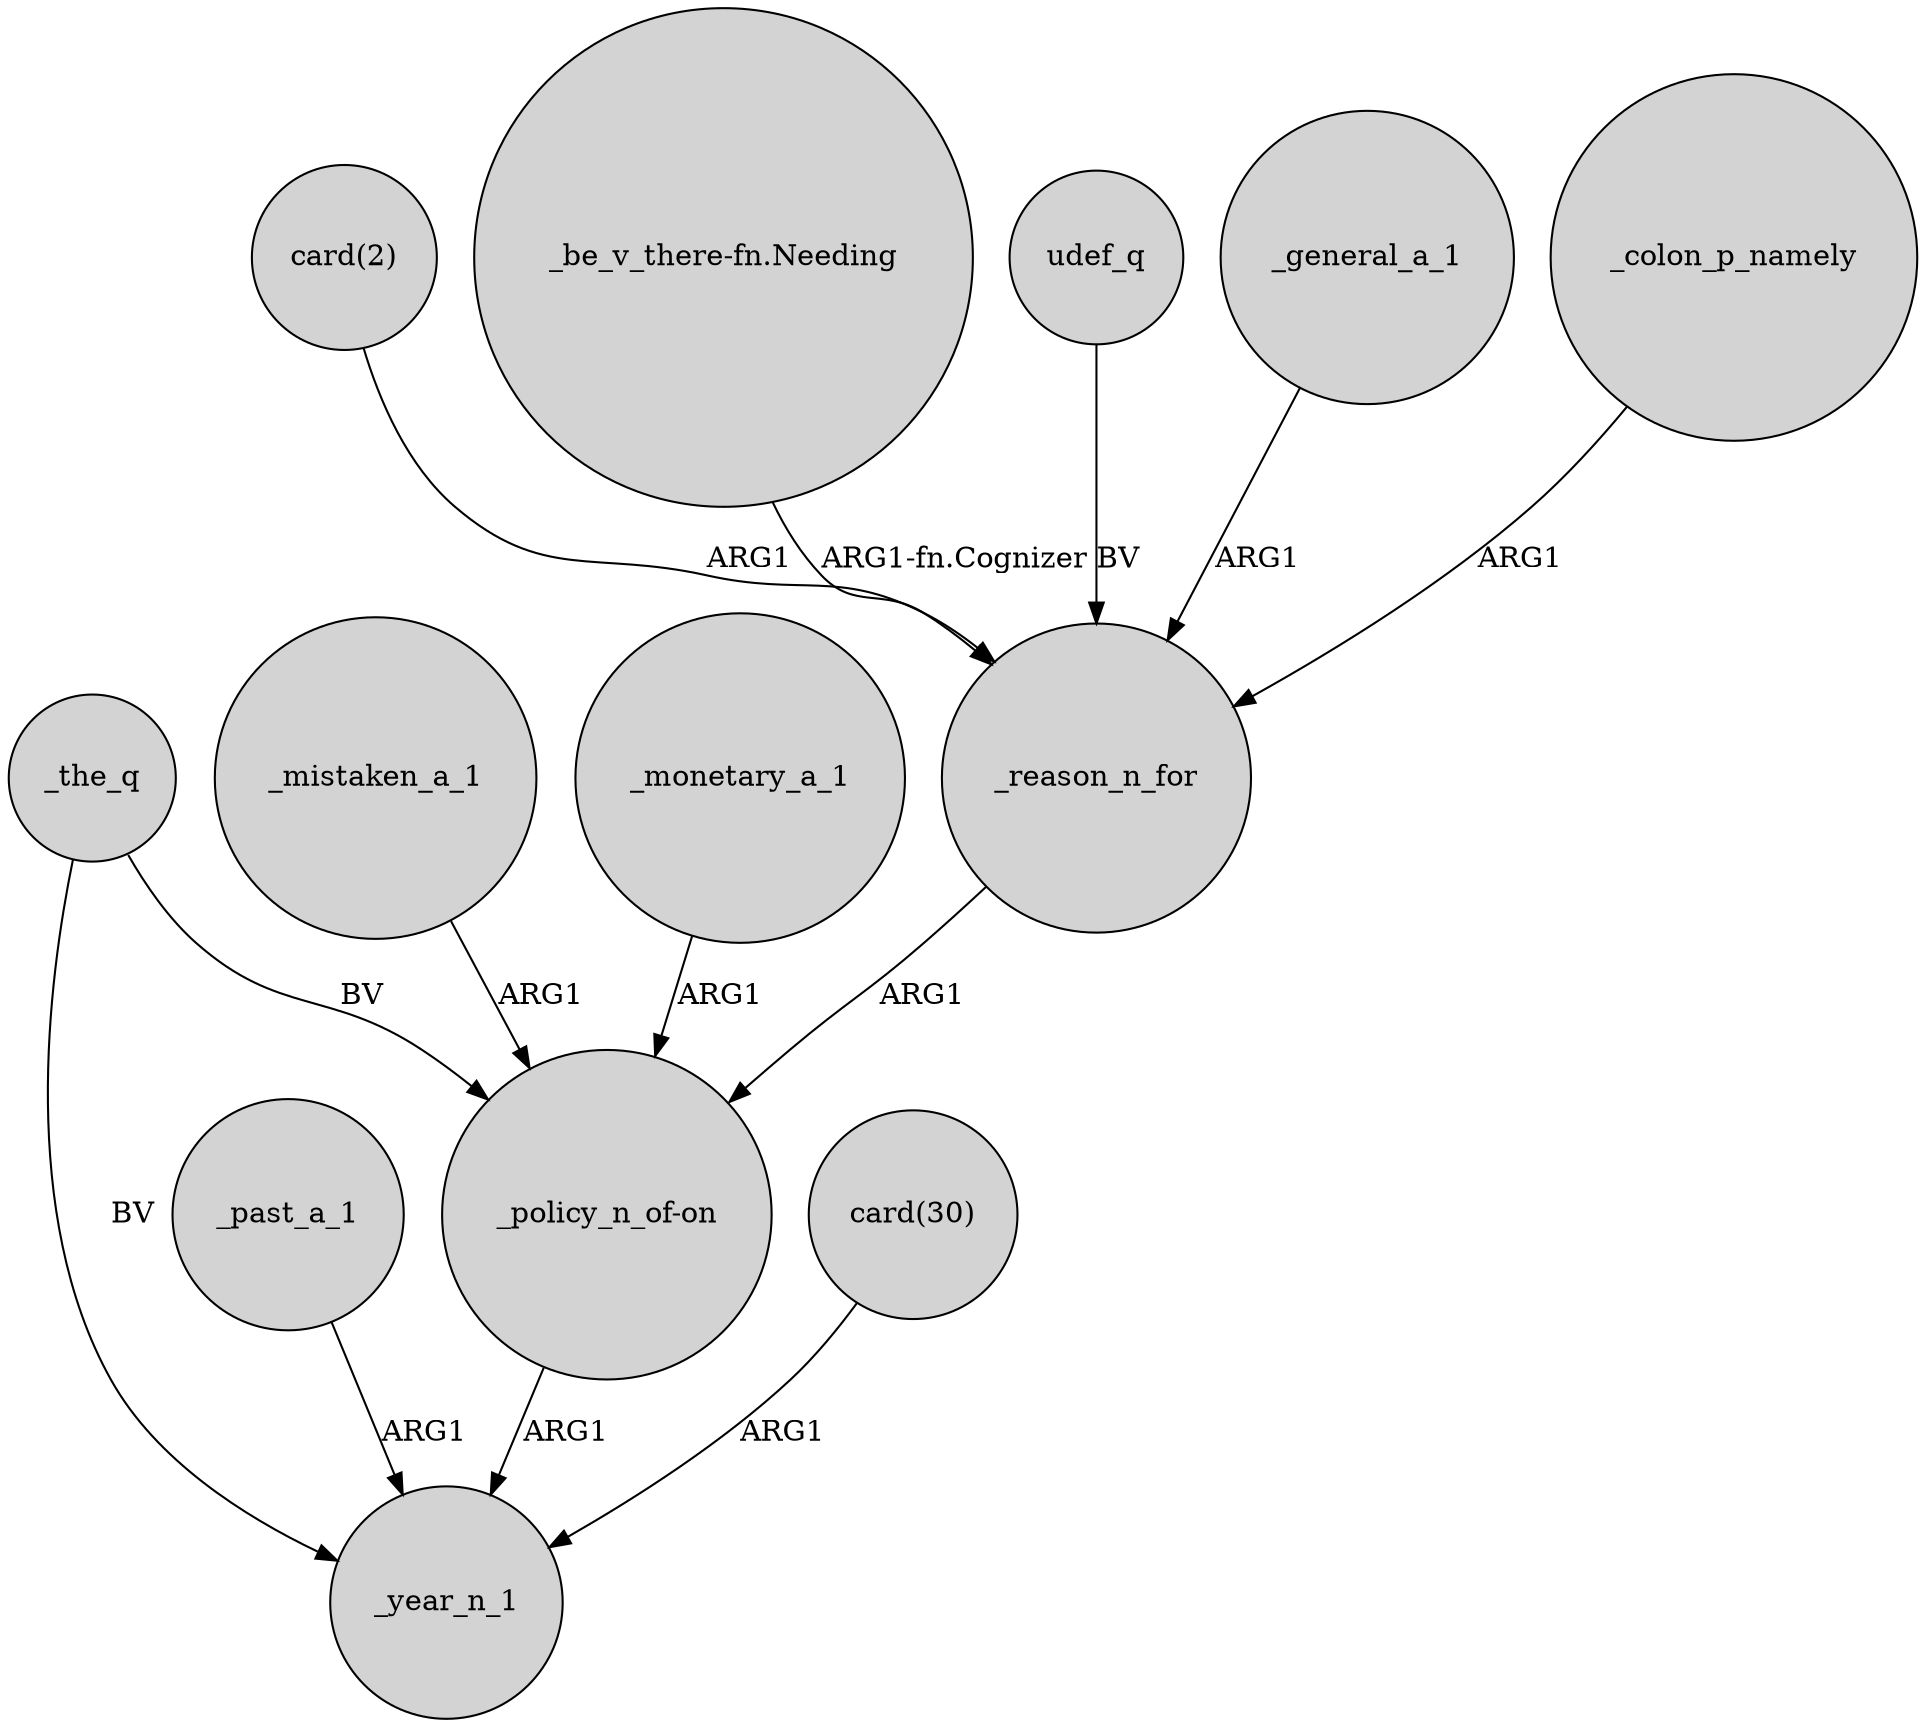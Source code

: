 digraph {
	node [shape=circle style=filled]
	"card(2)" -> _reason_n_for [label=ARG1]
	_past_a_1 -> _year_n_1 [label=ARG1]
	_the_q -> _year_n_1 [label=BV]
	_mistaken_a_1 -> "_policy_n_of-on" [label=ARG1]
	"_be_v_there-fn.Needing" -> _reason_n_for [label="ARG1-fn.Cognizer"]
	_the_q -> "_policy_n_of-on" [label=BV]
	"card(30)" -> _year_n_1 [label=ARG1]
	udef_q -> _reason_n_for [label=BV]
	"_policy_n_of-on" -> _year_n_1 [label=ARG1]
	_monetary_a_1 -> "_policy_n_of-on" [label=ARG1]
	_general_a_1 -> _reason_n_for [label=ARG1]
	_reason_n_for -> "_policy_n_of-on" [label=ARG1]
	_colon_p_namely -> _reason_n_for [label=ARG1]
}
